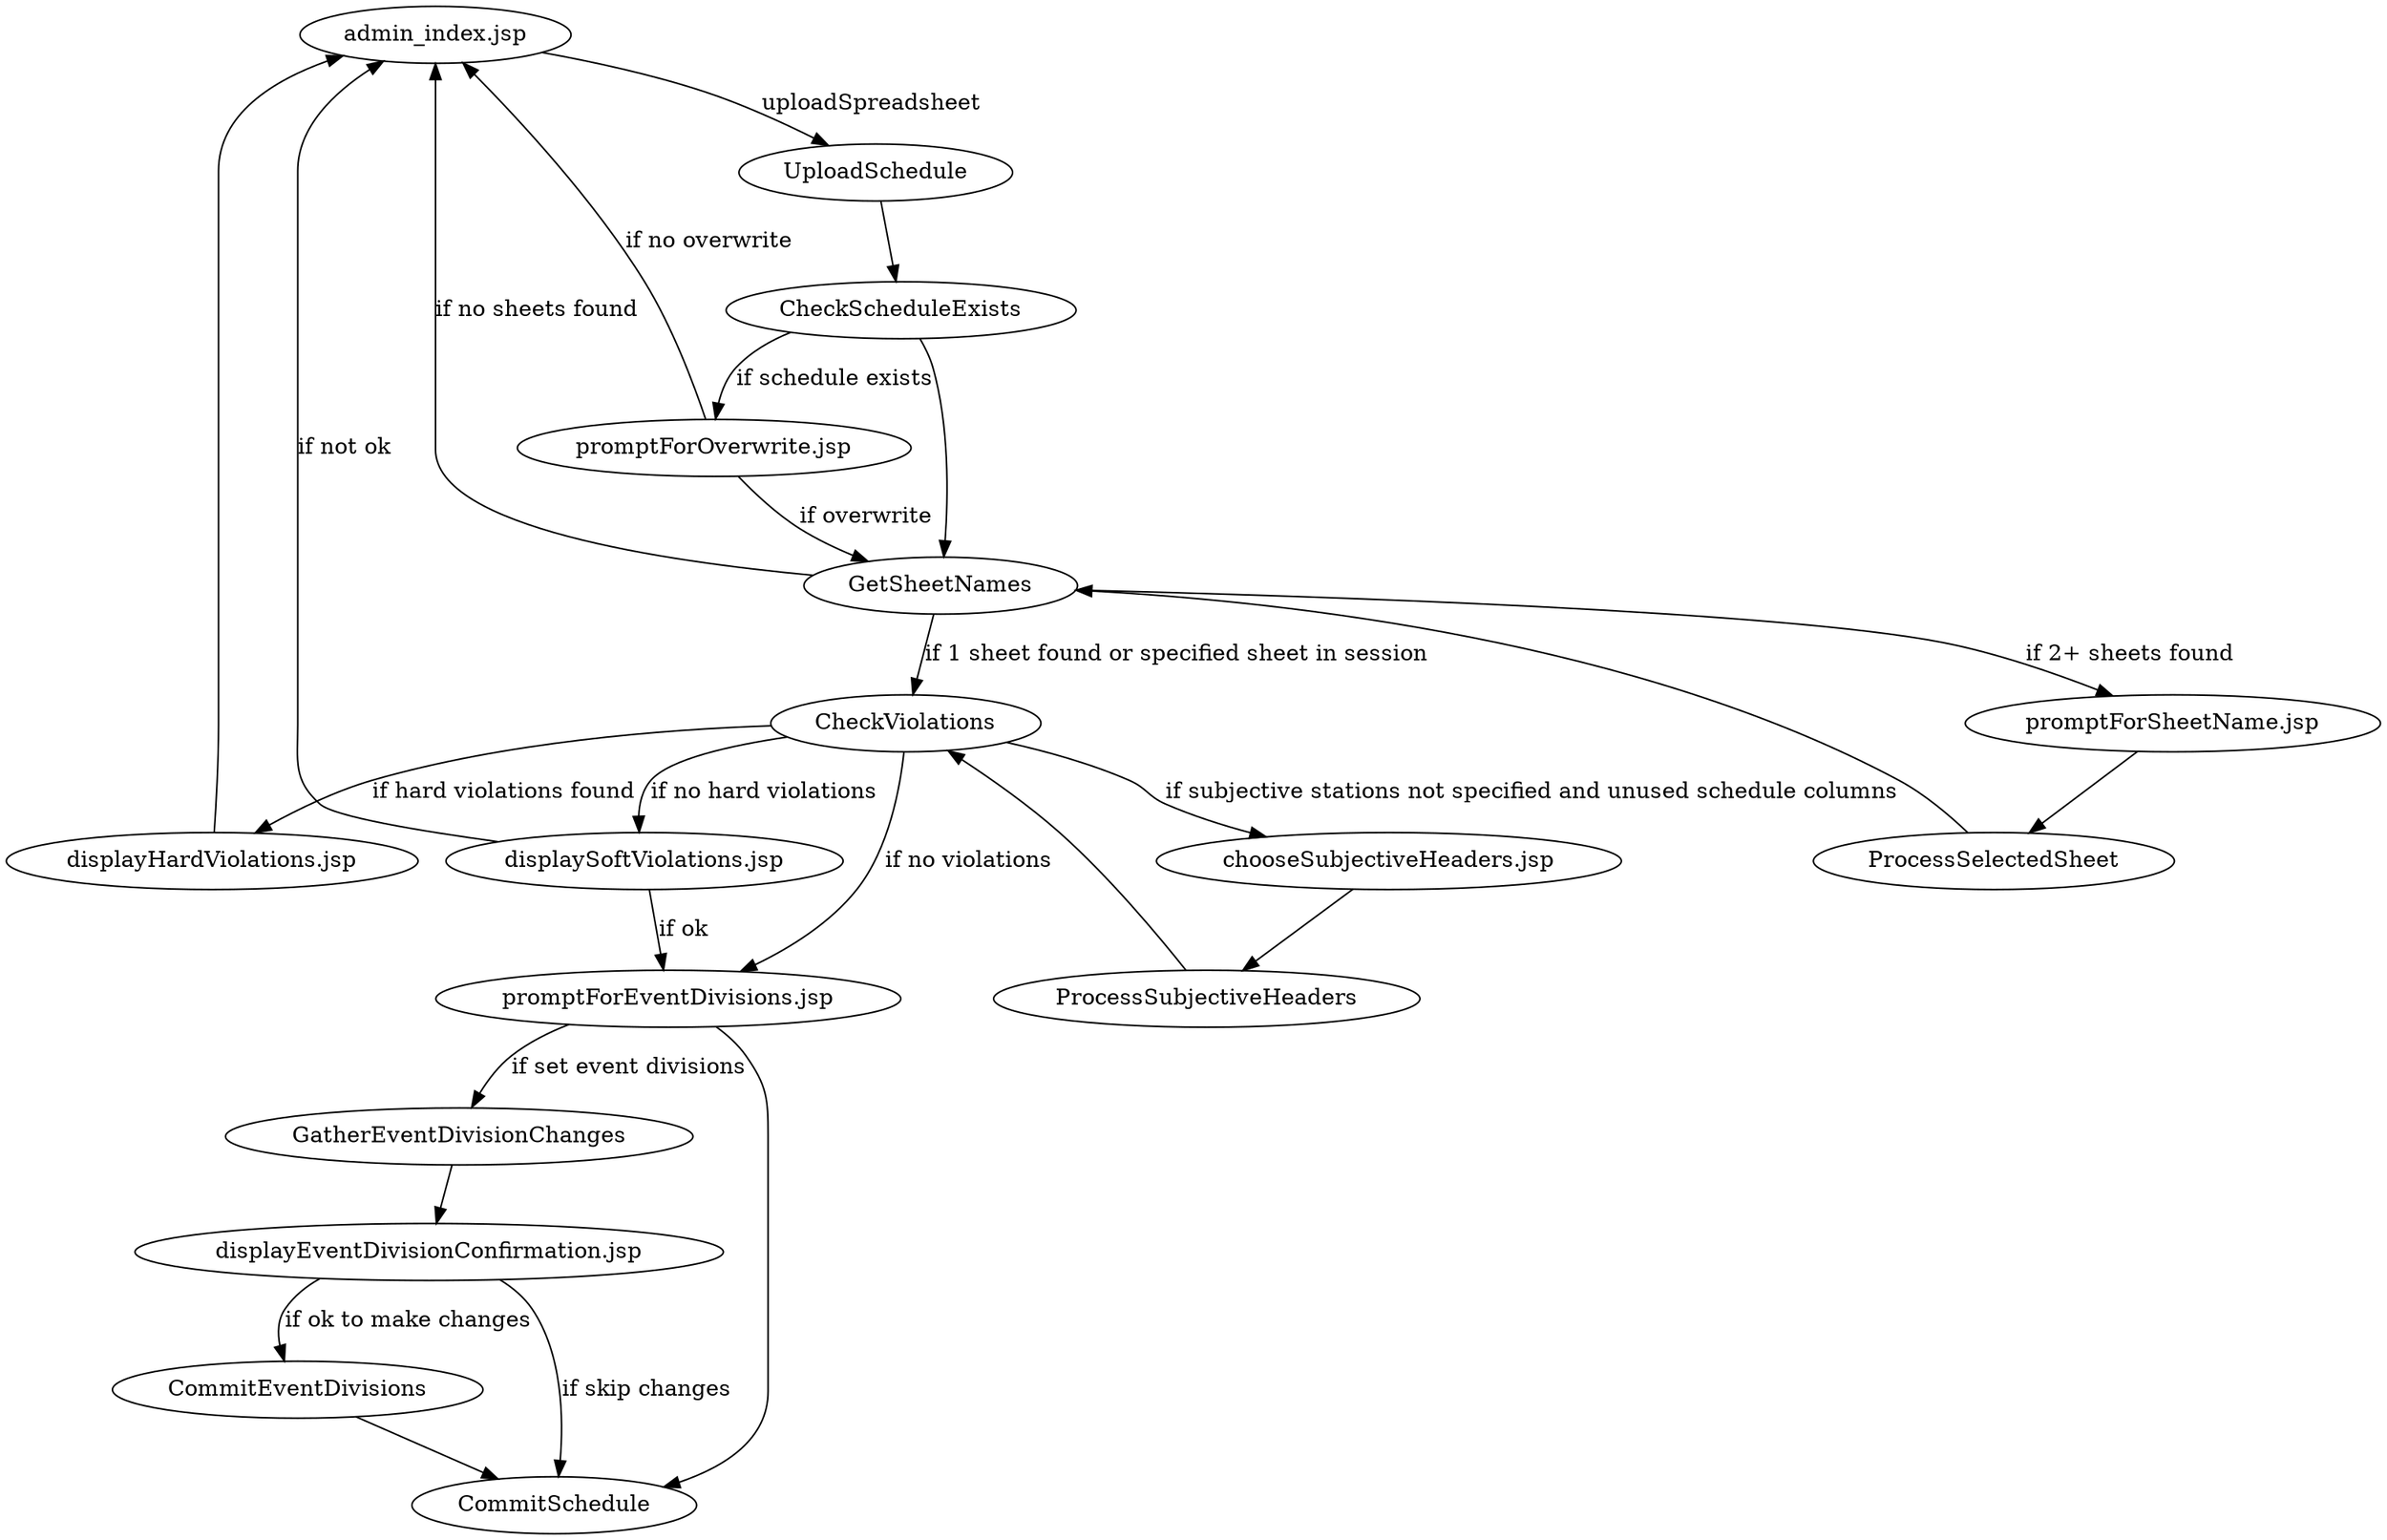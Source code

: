 digraph UploadSchedule {

"admin_index.jsp" -> UploadSchedule [label="uploadSpreadsheet"];

UploadSchedule -> CheckScheduleExists;

CheckScheduleExists -> "promptForOverwrite.jsp" [label="if schedule exists"];

"promptForOverwrite.jsp" -> GetSheetNames [label="if overwrite"];
"promptForOverwrite.jsp" -> "admin_index.jsp" [label="if no overwrite"];

CheckScheduleExists -> GetSheetNames;

GetSheetNames -> "admin_index.jsp" [label="if no sheets found"];
GetSheetNames -> CheckViolations [label="if 1 sheet found or specified sheet in session"];
GetSheetNames -> "promptForSheetName.jsp" [label="if 2+ sheets found"];

"promptForSheetName.jsp" -> ProcessSelectedSheet;
ProcessSelectedSheet -> GetSheetNames;

CheckViolations -> "promptForEventDivisions.jsp" [label="if no violations"];
CheckViolations -> "displayHardViolations.jsp" [label="if hard violations found"];
CheckViolations -> "displaySoftViolations.jsp" [label="if no hard violations"];

CheckViolations -> "chooseSubjectiveHeaders.jsp" [label="if subjective stations not specified and unused schedule columns"];
"chooseSubjectiveHeaders.jsp" -> ProcessSubjectiveHeaders;
ProcessSubjectiveHeaders -> CheckViolations;

"displayHardViolations.jsp" -> "admin_index.jsp";

"displaySoftViolations.jsp" -> "promptForEventDivisions.jsp" [label="if ok"];
"displaySoftViolations.jsp" -> "admin_index.jsp" [label="if not ok"];

"promptForEventDivisions.jsp" -> GatherEventDivisionChanges [label="if set event divisions"];
"promptForEventDivisions.jsp" -> CommitSchedule;

GatherEventDivisionChanges -> "displayEventDivisionConfirmation.jsp";

"displayEventDivisionConfirmation.jsp" -> CommitEventDivisions [label="if ok to make changes"];
"displayEventDivisionConfirmation.jsp" -> CommitSchedule [label="if skip changes"];
CommitEventDivisions -> CommitSchedule

}
